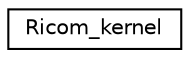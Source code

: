 digraph "Graphical Class Hierarchy"
{
 // LATEX_PDF_SIZE
  edge [fontname="Helvetica",fontsize="10",labelfontname="Helvetica",labelfontsize="10"];
  node [fontname="Helvetica",fontsize="10",shape=record];
  rankdir="LR";
  Node0 [label="Ricom_kernel",height=0.2,width=0.4,color="black", fillcolor="white", style="filled",URL="$de/d71/classRicom__kernel.html",tooltip=" "];
}

